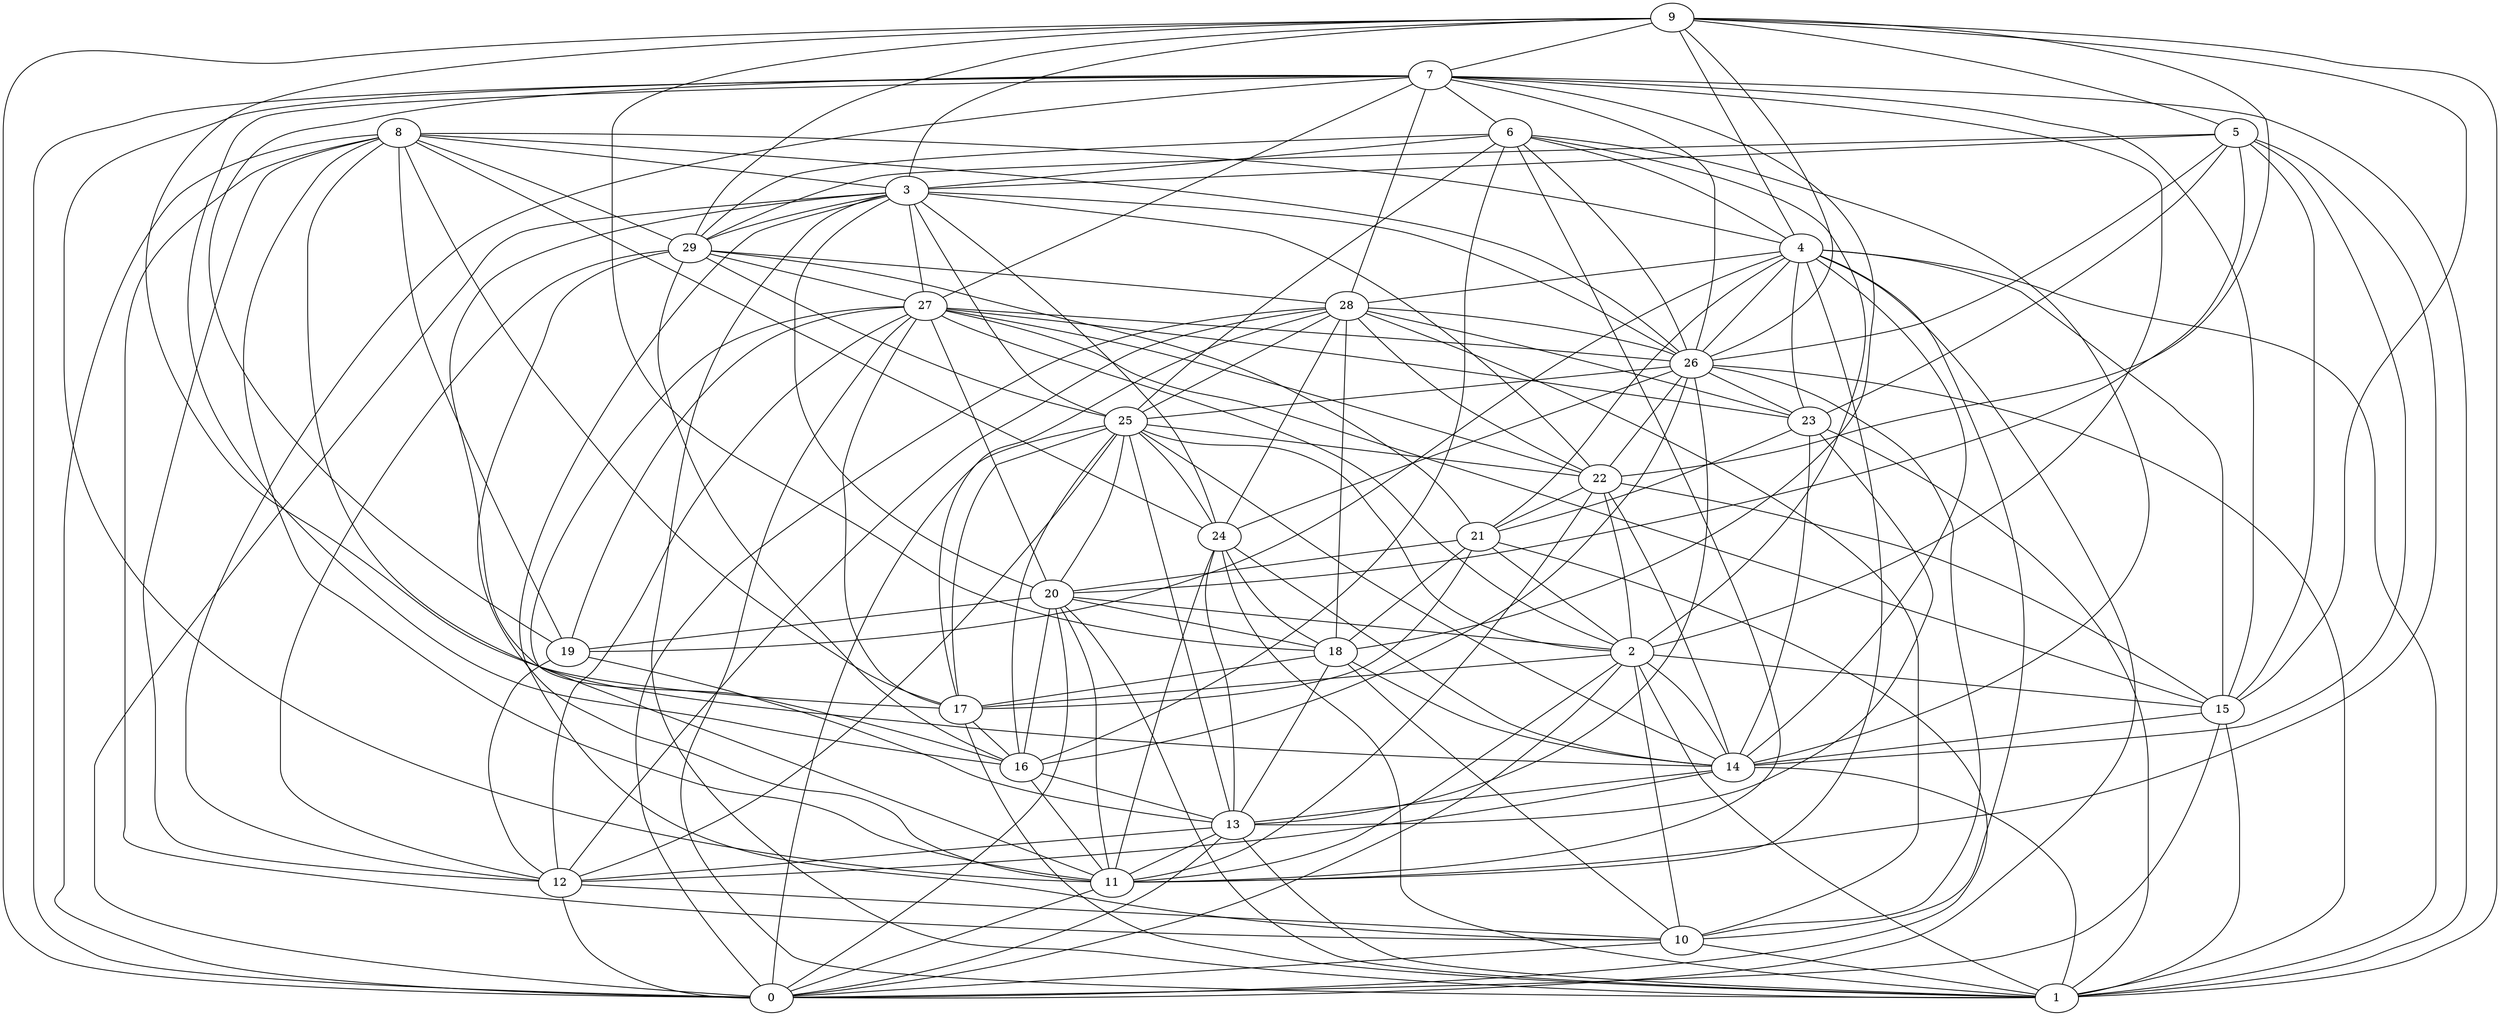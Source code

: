 digraph GG_graph {

subgraph G_graph {
edge [color = black]
"14" -> "12" [dir = none]
"26" -> "22" [dir = none]
"26" -> "13" [dir = none]
"26" -> "10" [dir = none]
"4" -> "23" [dir = none]
"4" -> "26" [dir = none]
"4" -> "15" [dir = none]
"4" -> "10" [dir = none]
"4" -> "21" [dir = none]
"29" -> "12" [dir = none]
"29" -> "28" [dir = none]
"29" -> "27" [dir = none]
"29" -> "21" [dir = none]
"29" -> "16" [dir = none]
"15" -> "0" [dir = none]
"15" -> "14" [dir = none]
"15" -> "1" [dir = none]
"13" -> "0" [dir = none]
"13" -> "12" [dir = none]
"13" -> "11" [dir = none]
"13" -> "1" [dir = none]
"8" -> "19" [dir = none]
"8" -> "26" [dir = none]
"8" -> "10" [dir = none]
"8" -> "29" [dir = none]
"16" -> "13" [dir = none]
"20" -> "11" [dir = none]
"24" -> "11" [dir = none]
"24" -> "18" [dir = none]
"24" -> "13" [dir = none]
"24" -> "14" [dir = none]
"22" -> "21" [dir = none]
"22" -> "11" [dir = none]
"22" -> "14" [dir = none]
"22" -> "15" [dir = none]
"9" -> "17" [dir = none]
"9" -> "26" [dir = none]
"9" -> "0" [dir = none]
"9" -> "29" [dir = none]
"9" -> "7" [dir = none]
"9" -> "1" [dir = none]
"9" -> "18" [dir = none]
"21" -> "2" [dir = none]
"23" -> "21" [dir = none]
"23" -> "14" [dir = none]
"23" -> "13" [dir = none]
"23" -> "1" [dir = none]
"5" -> "11" [dir = none]
"5" -> "29" [dir = none]
"5" -> "23" [dir = none]
"27" -> "12" [dir = none]
"27" -> "17" [dir = none]
"27" -> "20" [dir = none]
"27" -> "2" [dir = none]
"27" -> "19" [dir = none]
"27" -> "26" [dir = none]
"27" -> "1" [dir = none]
"28" -> "25" [dir = none]
"28" -> "18" [dir = none]
"28" -> "24" [dir = none]
"28" -> "0" [dir = none]
"10" -> "0" [dir = none]
"10" -> "1" [dir = none]
"7" -> "11" [dir = none]
"7" -> "0" [dir = none]
"7" -> "27" [dir = none]
"7" -> "28" [dir = none]
"7" -> "1" [dir = none]
"25" -> "2" [dir = none]
"25" -> "22" [dir = none]
"25" -> "13" [dir = none]
"25" -> "17" [dir = none]
"2" -> "1" [dir = none]
"2" -> "10" [dir = none]
"11" -> "0" [dir = none]
"3" -> "1" [dir = none]
"3" -> "22" [dir = none]
"3" -> "29" [dir = none]
"3" -> "10" [dir = none]
"3" -> "20" [dir = none]
"6" -> "29" [dir = none]
"6" -> "3" [dir = none]
"6" -> "14" [dir = none]
"6" -> "4" [dir = none]
"6" -> "16" [dir = none]
"19" -> "12" [dir = none]
"12" -> "10" [dir = none]
"9" -> "4" [dir = none]
"3" -> "26" [dir = none]
"2" -> "11" [dir = none]
"18" -> "14" [dir = none]
"25" -> "24" [dir = none]
"8" -> "17" [dir = none]
"29" -> "11" [dir = none]
"8" -> "11" [dir = none]
"2" -> "14" [dir = none]
"4" -> "14" [dir = none]
"25" -> "0" [dir = none]
"7" -> "2" [dir = none]
"6" -> "11" [dir = none]
"24" -> "1" [dir = none]
"20" -> "2" [dir = none]
"7" -> "6" [dir = none]
"14" -> "1" [dir = none]
"29" -> "25" [dir = none]
"2" -> "0" [dir = none]
"27" -> "23" [dir = none]
"2" -> "17" [dir = none]
"4" -> "1" [dir = none]
"8" -> "12" [dir = none]
"27" -> "15" [dir = none]
"21" -> "18" [dir = none]
"7" -> "16" [dir = none]
"20" -> "1" [dir = none]
"4" -> "19" [dir = none]
"17" -> "16" [dir = none]
"4" -> "0" [dir = none]
"20" -> "18" [dir = none]
"21" -> "20" [dir = none]
"8" -> "0" [dir = none]
"20" -> "19" [dir = none]
"7" -> "12" [dir = none]
"26" -> "1" [dir = none]
"26" -> "24" [dir = none]
"5" -> "15" [dir = none]
"8" -> "4" [dir = none]
"3" -> "25" [dir = none]
"27" -> "11" [dir = none]
"8" -> "3" [dir = none]
"27" -> "22" [dir = none]
"28" -> "12" [dir = none]
"25" -> "20" [dir = none]
"26" -> "16" [dir = none]
"17" -> "1" [dir = none]
"28" -> "23" [dir = none]
"7" -> "19" [dir = none]
"21" -> "17" [dir = none]
"20" -> "16" [dir = none]
"14" -> "13" [dir = none]
"18" -> "13" [dir = none]
"25" -> "12" [dir = none]
"9" -> "22" [dir = none]
"28" -> "10" [dir = none]
"3" -> "24" [dir = none]
"7" -> "15" [dir = none]
"5" -> "26" [dir = none]
"22" -> "2" [dir = none]
"9" -> "3" [dir = none]
"26" -> "23" [dir = none]
"26" -> "25" [dir = none]
"5" -> "20" [dir = none]
"25" -> "16" [dir = none]
"8" -> "14" [dir = none]
"3" -> "27" [dir = none]
"4" -> "28" [dir = none]
"19" -> "13" [dir = none]
"18" -> "10" [dir = none]
"5" -> "14" [dir = none]
"5" -> "3" [dir = none]
"12" -> "0" [dir = none]
"16" -> "11" [dir = none]
"28" -> "22" [dir = none]
"3" -> "16" [dir = none]
"8" -> "24" [dir = none]
"28" -> "26" [dir = none]
"25" -> "14" [dir = none]
"6" -> "26" [dir = none]
"6" -> "25" [dir = none]
"21" -> "0" [dir = none]
"4" -> "11" [dir = none]
"7" -> "18" [dir = none]
"7" -> "26" [dir = none]
"20" -> "0" [dir = none]
"28" -> "17" [dir = none]
"18" -> "17" [dir = none]
"9" -> "15" [dir = none]
"9" -> "5" [dir = none]
"2" -> "15" [dir = none]
"3" -> "0" [dir = none]
"6" -> "2" [dir = none]
}

}
